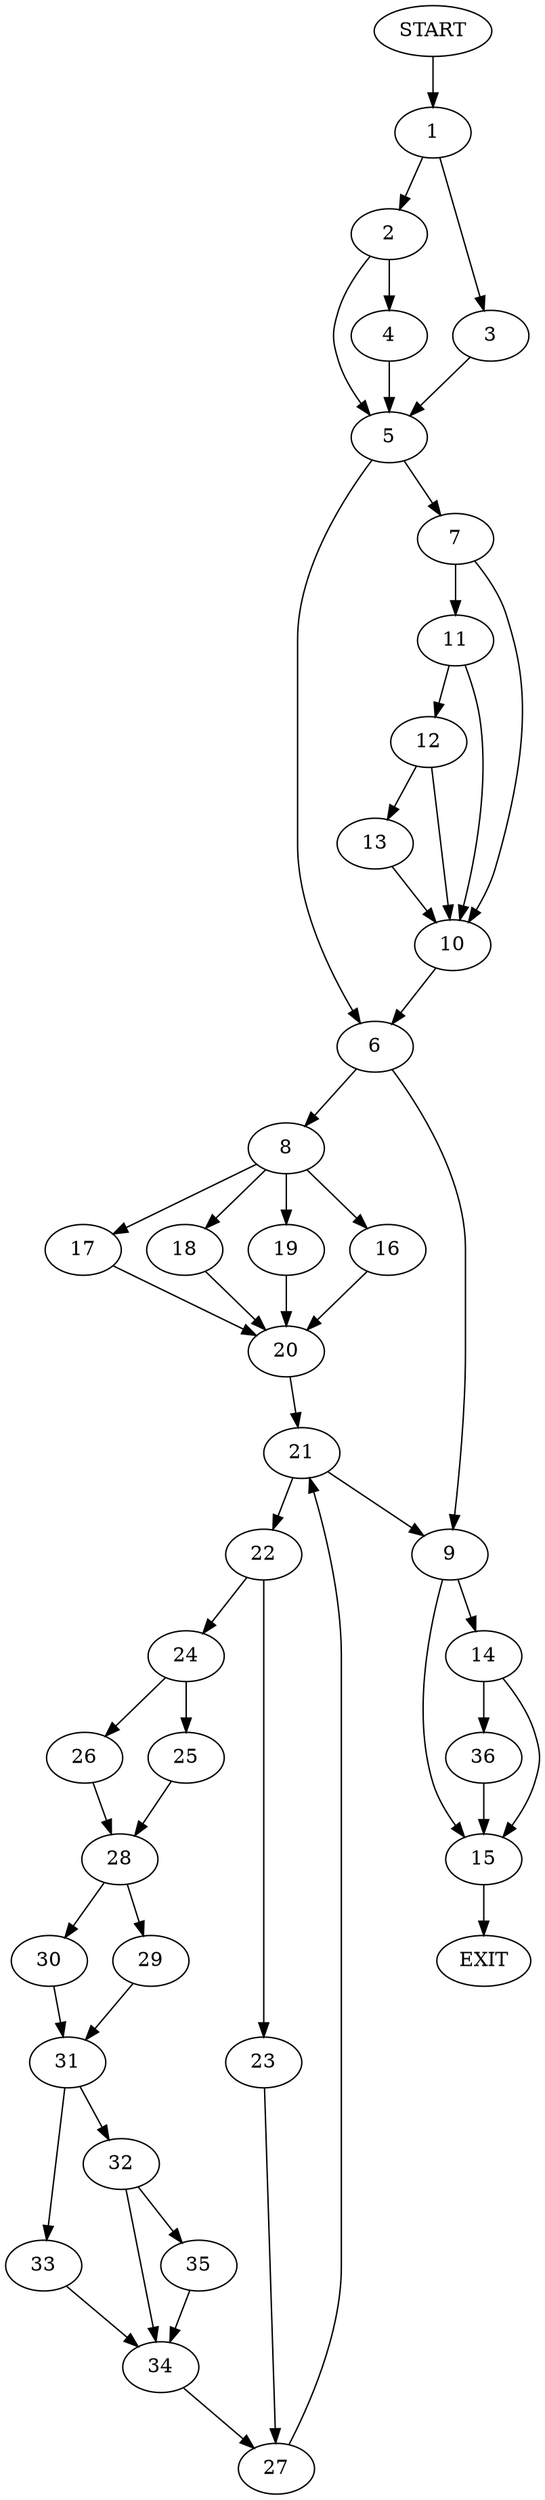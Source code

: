digraph {
0 [label="START"]
37 [label="EXIT"]
0 -> 1
1 -> 2
1 -> 3
2 -> 4
2 -> 5
3 -> 5
4 -> 5
5 -> 6
5 -> 7
6 -> 8
6 -> 9
7 -> 10
7 -> 11
10 -> 6
11 -> 10
11 -> 12
12 -> 13
12 -> 10
13 -> 10
9 -> 14
9 -> 15
8 -> 16
8 -> 17
8 -> 18
8 -> 19
19 -> 20
17 -> 20
16 -> 20
18 -> 20
20 -> 21
21 -> 9
21 -> 22
22 -> 23
22 -> 24
24 -> 25
24 -> 26
23 -> 27
25 -> 28
26 -> 28
28 -> 29
28 -> 30
30 -> 31
29 -> 31
31 -> 32
31 -> 33
33 -> 34
32 -> 35
32 -> 34
34 -> 27
35 -> 34
27 -> 21
14 -> 15
14 -> 36
15 -> 37
36 -> 15
}
